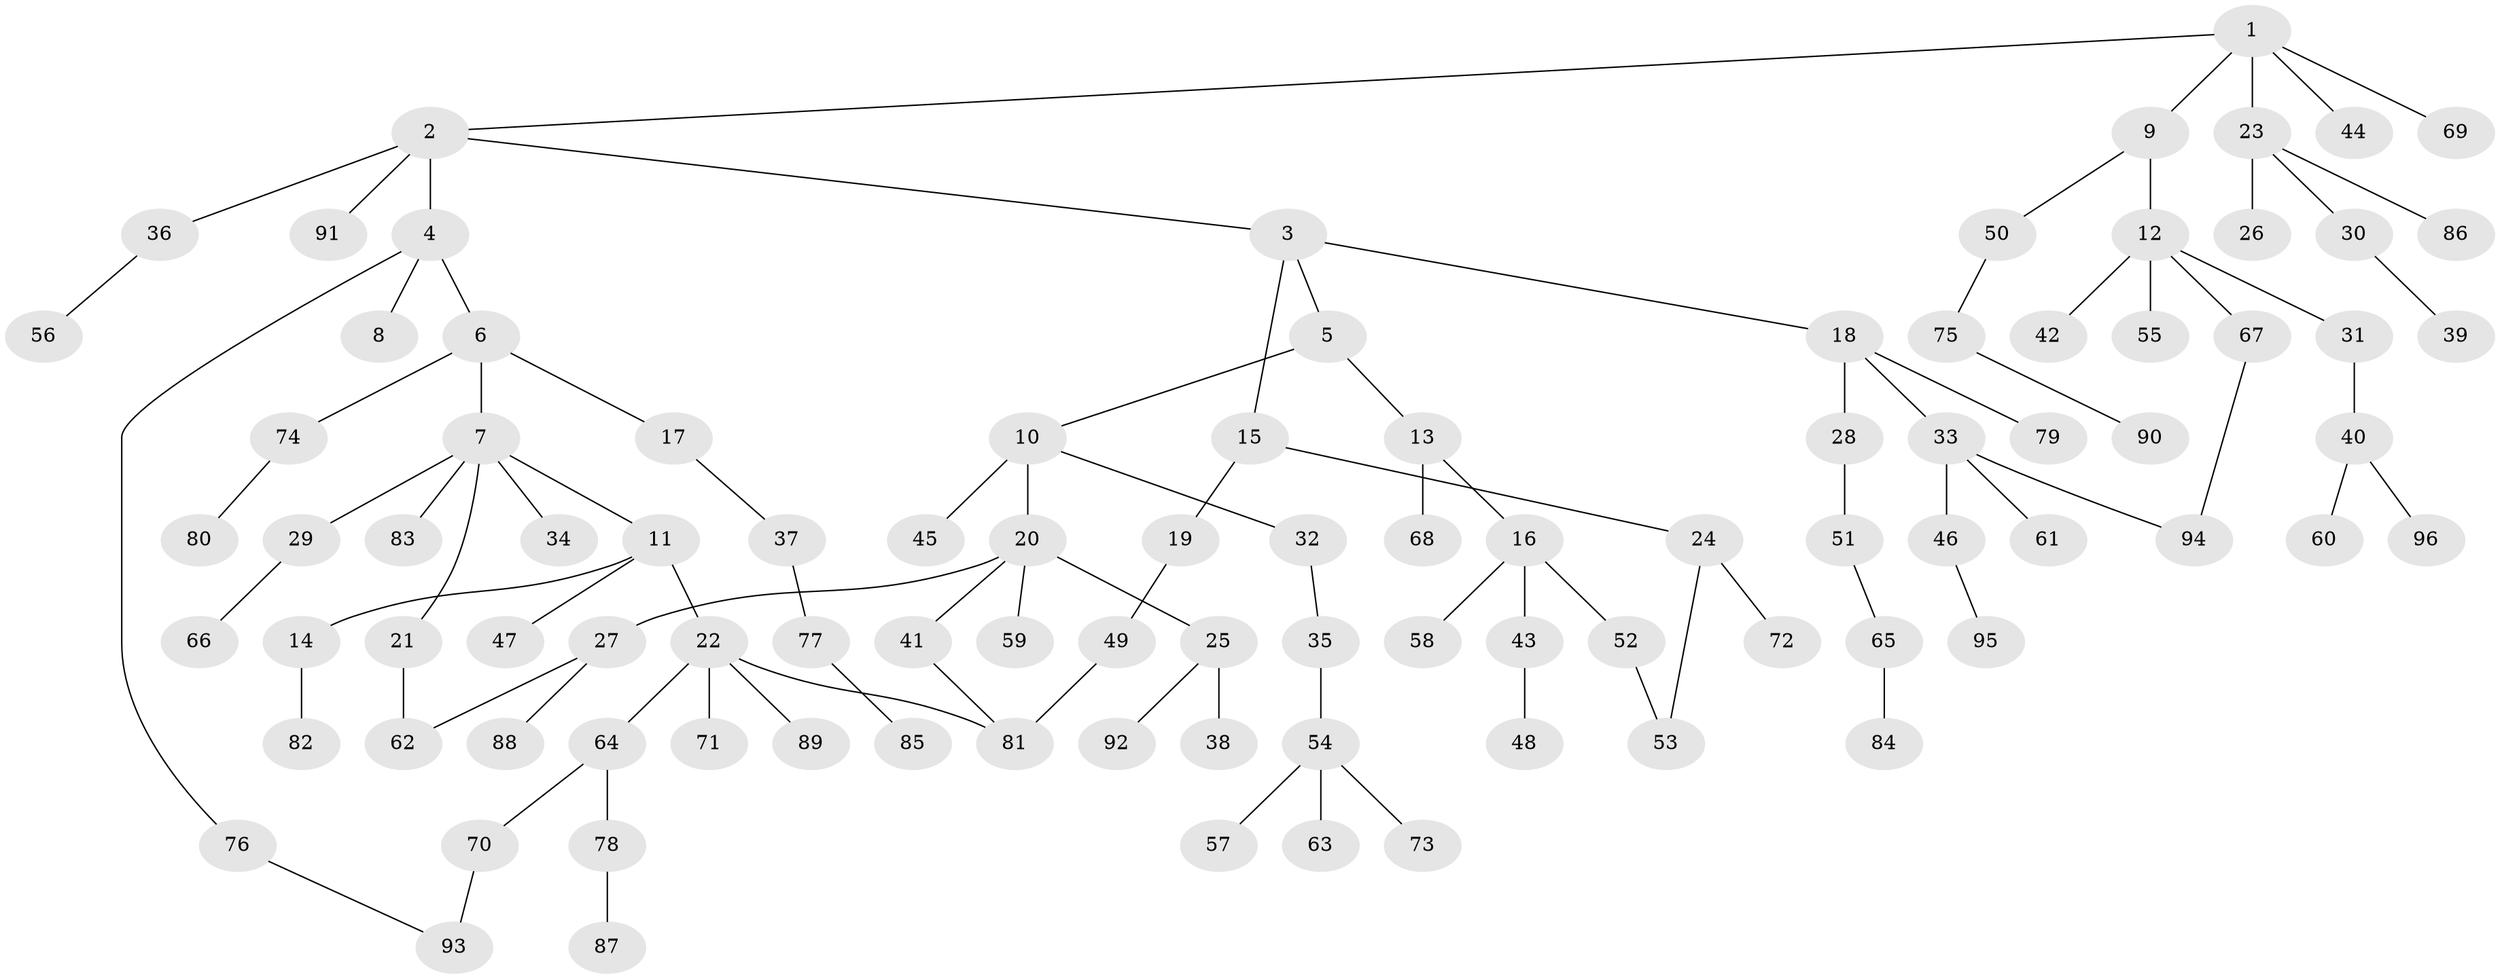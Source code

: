 // coarse degree distribution, {4: 0.10144927536231885, 3: 0.18840579710144928, 5: 0.014492753623188406, 2: 0.4057971014492754, 1: 0.2898550724637681}
// Generated by graph-tools (version 1.1) at 2025/48/03/04/25 22:48:57]
// undirected, 96 vertices, 101 edges
graph export_dot {
  node [color=gray90,style=filled];
  1;
  2;
  3;
  4;
  5;
  6;
  7;
  8;
  9;
  10;
  11;
  12;
  13;
  14;
  15;
  16;
  17;
  18;
  19;
  20;
  21;
  22;
  23;
  24;
  25;
  26;
  27;
  28;
  29;
  30;
  31;
  32;
  33;
  34;
  35;
  36;
  37;
  38;
  39;
  40;
  41;
  42;
  43;
  44;
  45;
  46;
  47;
  48;
  49;
  50;
  51;
  52;
  53;
  54;
  55;
  56;
  57;
  58;
  59;
  60;
  61;
  62;
  63;
  64;
  65;
  66;
  67;
  68;
  69;
  70;
  71;
  72;
  73;
  74;
  75;
  76;
  77;
  78;
  79;
  80;
  81;
  82;
  83;
  84;
  85;
  86;
  87;
  88;
  89;
  90;
  91;
  92;
  93;
  94;
  95;
  96;
  1 -- 2;
  1 -- 9;
  1 -- 23;
  1 -- 44;
  1 -- 69;
  2 -- 3;
  2 -- 4;
  2 -- 36;
  2 -- 91;
  3 -- 5;
  3 -- 15;
  3 -- 18;
  4 -- 6;
  4 -- 8;
  4 -- 76;
  5 -- 10;
  5 -- 13;
  6 -- 7;
  6 -- 17;
  6 -- 74;
  7 -- 11;
  7 -- 21;
  7 -- 29;
  7 -- 34;
  7 -- 83;
  9 -- 12;
  9 -- 50;
  10 -- 20;
  10 -- 32;
  10 -- 45;
  11 -- 14;
  11 -- 22;
  11 -- 47;
  12 -- 31;
  12 -- 42;
  12 -- 55;
  12 -- 67;
  13 -- 16;
  13 -- 68;
  14 -- 82;
  15 -- 19;
  15 -- 24;
  16 -- 43;
  16 -- 52;
  16 -- 58;
  17 -- 37;
  18 -- 28;
  18 -- 33;
  18 -- 79;
  19 -- 49;
  20 -- 25;
  20 -- 27;
  20 -- 41;
  20 -- 59;
  21 -- 62;
  22 -- 64;
  22 -- 71;
  22 -- 89;
  22 -- 81;
  23 -- 26;
  23 -- 30;
  23 -- 86;
  24 -- 72;
  24 -- 53;
  25 -- 38;
  25 -- 92;
  27 -- 62;
  27 -- 88;
  28 -- 51;
  29 -- 66;
  30 -- 39;
  31 -- 40;
  32 -- 35;
  33 -- 46;
  33 -- 61;
  33 -- 94;
  35 -- 54;
  36 -- 56;
  37 -- 77;
  40 -- 60;
  40 -- 96;
  41 -- 81;
  43 -- 48;
  46 -- 95;
  49 -- 81;
  50 -- 75;
  51 -- 65;
  52 -- 53;
  54 -- 57;
  54 -- 63;
  54 -- 73;
  64 -- 70;
  64 -- 78;
  65 -- 84;
  67 -- 94;
  70 -- 93;
  74 -- 80;
  75 -- 90;
  76 -- 93;
  77 -- 85;
  78 -- 87;
}

